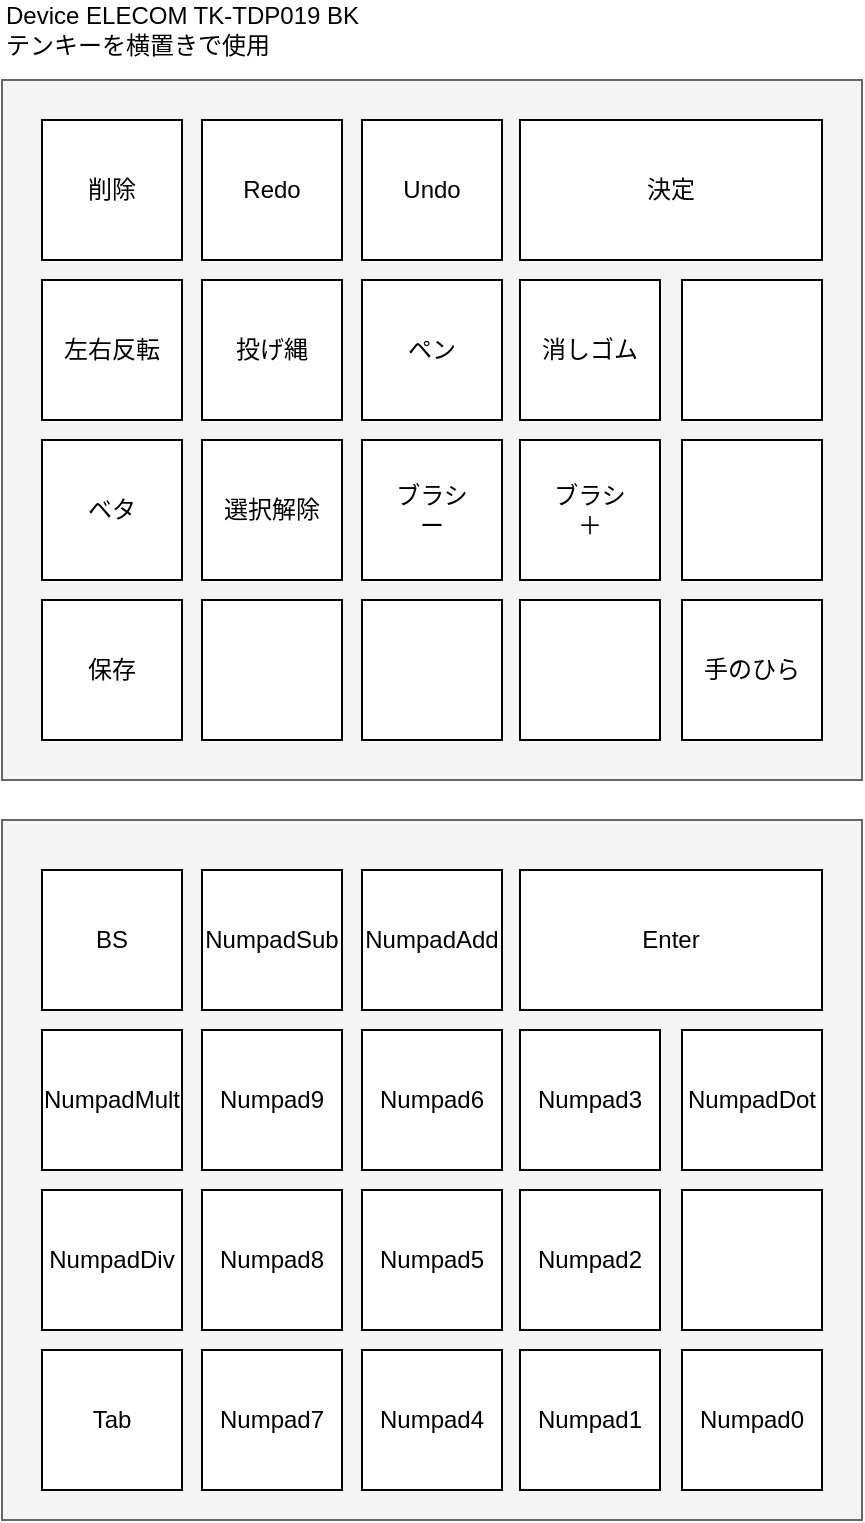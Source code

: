 <mxfile version="14.2.9" type="github"><diagram id="byZzih0YRfhqv7dz1St5" name="Page-1"><mxGraphModel dx="1422" dy="772" grid="1" gridSize="10" guides="1" tooltips="1" connect="1" arrows="1" fold="1" page="1" pageScale="1" pageWidth="827" pageHeight="1169" math="0" shadow="0"><root><mxCell id="0"/><mxCell id="1" parent="0"/><mxCell id="bEzlZTVejNUGE_u5n45L-49" value="" style="whiteSpace=wrap;html=1;align=center;fillColor=#f5f5f5;strokeColor=#666666;fontColor=#333333;" vertex="1" parent="1"><mxGeometry x="40" y="90" width="430" height="350" as="geometry"/></mxCell><mxCell id="bEzlZTVejNUGE_u5n45L-48" value="" style="whiteSpace=wrap;html=1;align=center;fillColor=#f5f5f5;strokeColor=#666666;fontColor=#333333;" vertex="1" parent="1"><mxGeometry x="40" y="460" width="430" height="350" as="geometry"/></mxCell><mxCell id="bEzlZTVejNUGE_u5n45L-1" value="削除" style="whiteSpace=wrap;html=1;" vertex="1" parent="1"><mxGeometry x="60" y="110" width="70" height="70" as="geometry"/></mxCell><mxCell id="bEzlZTVejNUGE_u5n45L-6" value="左右反転" style="whiteSpace=wrap;html=1;" vertex="1" parent="1"><mxGeometry x="60" y="190" width="70" height="70" as="geometry"/></mxCell><mxCell id="bEzlZTVejNUGE_u5n45L-8" value="ベタ" style="whiteSpace=wrap;html=1;" vertex="1" parent="1"><mxGeometry x="60" y="270" width="70" height="70" as="geometry"/></mxCell><mxCell id="bEzlZTVejNUGE_u5n45L-9" value="保存" style="whiteSpace=wrap;html=1;" vertex="1" parent="1"><mxGeometry x="60" y="350" width="70" height="70" as="geometry"/></mxCell><mxCell id="bEzlZTVejNUGE_u5n45L-10" value="Redo" style="whiteSpace=wrap;html=1;" vertex="1" parent="1"><mxGeometry x="140" y="110" width="70" height="70" as="geometry"/></mxCell><mxCell id="bEzlZTVejNUGE_u5n45L-11" value="投げ縄" style="whiteSpace=wrap;html=1;" vertex="1" parent="1"><mxGeometry x="140" y="190" width="70" height="70" as="geometry"/></mxCell><mxCell id="bEzlZTVejNUGE_u5n45L-12" value="選択解除" style="whiteSpace=wrap;html=1;align=center;" vertex="1" parent="1"><mxGeometry x="140" y="270" width="70" height="70" as="geometry"/></mxCell><mxCell id="bEzlZTVejNUGE_u5n45L-13" value="" style="whiteSpace=wrap;html=1;" vertex="1" parent="1"><mxGeometry x="140" y="350" width="70" height="70" as="geometry"/></mxCell><mxCell id="bEzlZTVejNUGE_u5n45L-14" value="Undo" style="whiteSpace=wrap;html=1;" vertex="1" parent="1"><mxGeometry x="220" y="110" width="70" height="70" as="geometry"/></mxCell><mxCell id="bEzlZTVejNUGE_u5n45L-15" value="ペン" style="whiteSpace=wrap;html=1;" vertex="1" parent="1"><mxGeometry x="220" y="190" width="70" height="70" as="geometry"/></mxCell><mxCell id="bEzlZTVejNUGE_u5n45L-16" value="ブラシ&lt;br&gt;ー" style="whiteSpace=wrap;html=1;" vertex="1" parent="1"><mxGeometry x="220" y="270" width="70" height="70" as="geometry"/></mxCell><mxCell id="bEzlZTVejNUGE_u5n45L-17" value="" style="whiteSpace=wrap;html=1;" vertex="1" parent="1"><mxGeometry x="220" y="350" width="70" height="70" as="geometry"/></mxCell><mxCell id="bEzlZTVejNUGE_u5n45L-18" value="決定" style="whiteSpace=wrap;html=1;" vertex="1" parent="1"><mxGeometry x="299" y="110" width="151" height="70" as="geometry"/></mxCell><mxCell id="bEzlZTVejNUGE_u5n45L-19" value="消しゴム" style="whiteSpace=wrap;html=1;" vertex="1" parent="1"><mxGeometry x="299" y="190" width="70" height="70" as="geometry"/></mxCell><mxCell id="bEzlZTVejNUGE_u5n45L-20" value="ブラシ&lt;br&gt;＋" style="whiteSpace=wrap;html=1;" vertex="1" parent="1"><mxGeometry x="299" y="270" width="70" height="70" as="geometry"/></mxCell><mxCell id="bEzlZTVejNUGE_u5n45L-21" value="" style="whiteSpace=wrap;html=1;" vertex="1" parent="1"><mxGeometry x="299" y="350" width="70" height="70" as="geometry"/></mxCell><mxCell id="bEzlZTVejNUGE_u5n45L-23" value="" style="whiteSpace=wrap;html=1;" vertex="1" parent="1"><mxGeometry x="380" y="190" width="70" height="70" as="geometry"/></mxCell><mxCell id="bEzlZTVejNUGE_u5n45L-24" value="" style="whiteSpace=wrap;html=1;" vertex="1" parent="1"><mxGeometry x="380" y="270" width="70" height="70" as="geometry"/></mxCell><mxCell id="bEzlZTVejNUGE_u5n45L-25" value="手のひら" style="whiteSpace=wrap;html=1;" vertex="1" parent="1"><mxGeometry x="380" y="350" width="70" height="70" as="geometry"/></mxCell><mxCell id="bEzlZTVejNUGE_u5n45L-26" value="Device ELECOM TK-TDP019 BK&lt;br&gt;&lt;div&gt;&lt;span&gt;テンキーを横置きで使用&lt;/span&gt;&lt;/div&gt;" style="text;html=1;align=left;verticalAlign=middle;resizable=0;points=[];autosize=1;" vertex="1" parent="1"><mxGeometry x="40" y="50" width="190" height="30" as="geometry"/></mxCell><mxCell id="bEzlZTVejNUGE_u5n45L-27" value="BS" style="whiteSpace=wrap;html=1;" vertex="1" parent="1"><mxGeometry x="60" y="485" width="70" height="70" as="geometry"/></mxCell><mxCell id="bEzlZTVejNUGE_u5n45L-28" value="NumpadMult" style="whiteSpace=wrap;html=1;" vertex="1" parent="1"><mxGeometry x="60" y="565" width="70" height="70" as="geometry"/></mxCell><mxCell id="bEzlZTVejNUGE_u5n45L-29" value="NumpadDiv" style="whiteSpace=wrap;html=1;" vertex="1" parent="1"><mxGeometry x="60" y="645" width="70" height="70" as="geometry"/></mxCell><mxCell id="bEzlZTVejNUGE_u5n45L-30" value="Tab" style="whiteSpace=wrap;html=1;" vertex="1" parent="1"><mxGeometry x="60" y="725" width="70" height="70" as="geometry"/></mxCell><mxCell id="bEzlZTVejNUGE_u5n45L-31" value="NumpadSub" style="whiteSpace=wrap;html=1;" vertex="1" parent="1"><mxGeometry x="140" y="485" width="70" height="70" as="geometry"/></mxCell><mxCell id="bEzlZTVejNUGE_u5n45L-32" value="Numpad9" style="whiteSpace=wrap;html=1;" vertex="1" parent="1"><mxGeometry x="140" y="565" width="70" height="70" as="geometry"/></mxCell><mxCell id="bEzlZTVejNUGE_u5n45L-33" value="Numpad8" style="whiteSpace=wrap;html=1;align=center;" vertex="1" parent="1"><mxGeometry x="140" y="645" width="70" height="70" as="geometry"/></mxCell><mxCell id="bEzlZTVejNUGE_u5n45L-34" value="&lt;span&gt;Numpad7&lt;/span&gt;" style="whiteSpace=wrap;html=1;" vertex="1" parent="1"><mxGeometry x="140" y="725" width="70" height="70" as="geometry"/></mxCell><mxCell id="bEzlZTVejNUGE_u5n45L-35" value="NumpadAdd" style="whiteSpace=wrap;html=1;" vertex="1" parent="1"><mxGeometry x="220" y="485" width="70" height="70" as="geometry"/></mxCell><mxCell id="bEzlZTVejNUGE_u5n45L-36" value="Numpad6" style="whiteSpace=wrap;html=1;" vertex="1" parent="1"><mxGeometry x="220" y="565" width="70" height="70" as="geometry"/></mxCell><mxCell id="bEzlZTVejNUGE_u5n45L-37" value="Numpad5" style="whiteSpace=wrap;html=1;" vertex="1" parent="1"><mxGeometry x="220" y="645" width="70" height="70" as="geometry"/></mxCell><mxCell id="bEzlZTVejNUGE_u5n45L-38" value="&lt;span&gt;Numpad4&lt;/span&gt;" style="whiteSpace=wrap;html=1;" vertex="1" parent="1"><mxGeometry x="220" y="725" width="70" height="70" as="geometry"/></mxCell><mxCell id="bEzlZTVejNUGE_u5n45L-39" value="Enter" style="whiteSpace=wrap;html=1;" vertex="1" parent="1"><mxGeometry x="299" y="485" width="151" height="70" as="geometry"/></mxCell><mxCell id="bEzlZTVejNUGE_u5n45L-40" value="&lt;span&gt;Numpad3&lt;/span&gt;" style="whiteSpace=wrap;html=1;" vertex="1" parent="1"><mxGeometry x="299" y="565" width="70" height="70" as="geometry"/></mxCell><mxCell id="bEzlZTVejNUGE_u5n45L-41" value="&lt;span&gt;Numpad2&lt;/span&gt;" style="whiteSpace=wrap;html=1;" vertex="1" parent="1"><mxGeometry x="299" y="645" width="70" height="70" as="geometry"/></mxCell><mxCell id="bEzlZTVejNUGE_u5n45L-42" value="&lt;span&gt;Numpad1&lt;/span&gt;" style="whiteSpace=wrap;html=1;" vertex="1" parent="1"><mxGeometry x="299" y="725" width="70" height="70" as="geometry"/></mxCell><mxCell id="bEzlZTVejNUGE_u5n45L-43" value="NumpadDot" style="whiteSpace=wrap;html=1;" vertex="1" parent="1"><mxGeometry x="380" y="565" width="70" height="70" as="geometry"/></mxCell><mxCell id="bEzlZTVejNUGE_u5n45L-44" value="" style="whiteSpace=wrap;html=1;" vertex="1" parent="1"><mxGeometry x="380" y="645" width="70" height="70" as="geometry"/></mxCell><mxCell id="bEzlZTVejNUGE_u5n45L-45" value="Numpad0" style="whiteSpace=wrap;html=1;" vertex="1" parent="1"><mxGeometry x="380" y="725" width="70" height="70" as="geometry"/></mxCell></root></mxGraphModel></diagram></mxfile>
